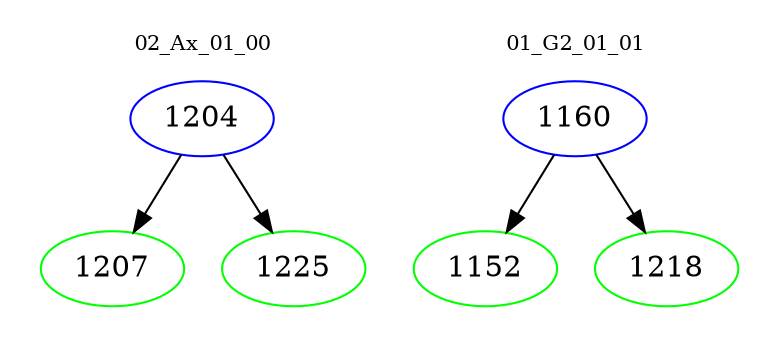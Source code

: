 digraph{
subgraph cluster_0 {
color = white
label = "02_Ax_01_00";
fontsize=10;
T0_1204 [label="1204", color="blue"]
T0_1204 -> T0_1207 [color="black"]
T0_1207 [label="1207", color="green"]
T0_1204 -> T0_1225 [color="black"]
T0_1225 [label="1225", color="green"]
}
subgraph cluster_1 {
color = white
label = "01_G2_01_01";
fontsize=10;
T1_1160 [label="1160", color="blue"]
T1_1160 -> T1_1152 [color="black"]
T1_1152 [label="1152", color="green"]
T1_1160 -> T1_1218 [color="black"]
T1_1218 [label="1218", color="green"]
}
}
